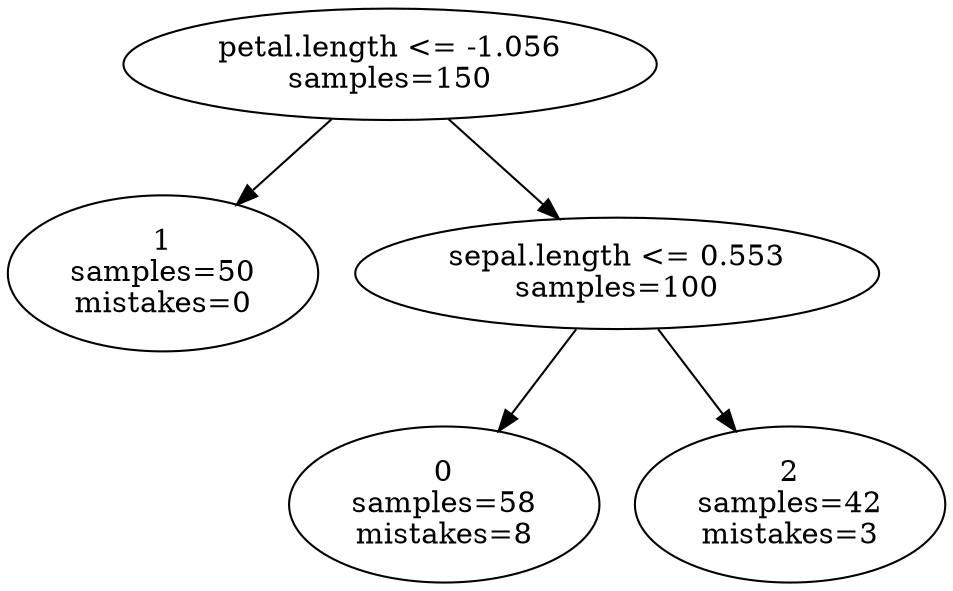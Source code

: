 digraph ClusteringTree {
n_0 [label="petal.length <= -1.056
samples=\150"];
n_1 [label="1
samples=\50
mistakes=\0"];
n_2 [label="sepal.length <= 0.553
samples=\100"];
n_3 [label="0
samples=\58
mistakes=\8"];
n_4 [label="2
samples=\42
mistakes=\3"];
n_0 -> n_1;
n_0 -> n_2;
n_2 -> n_3;
n_2 -> n_4;
}
